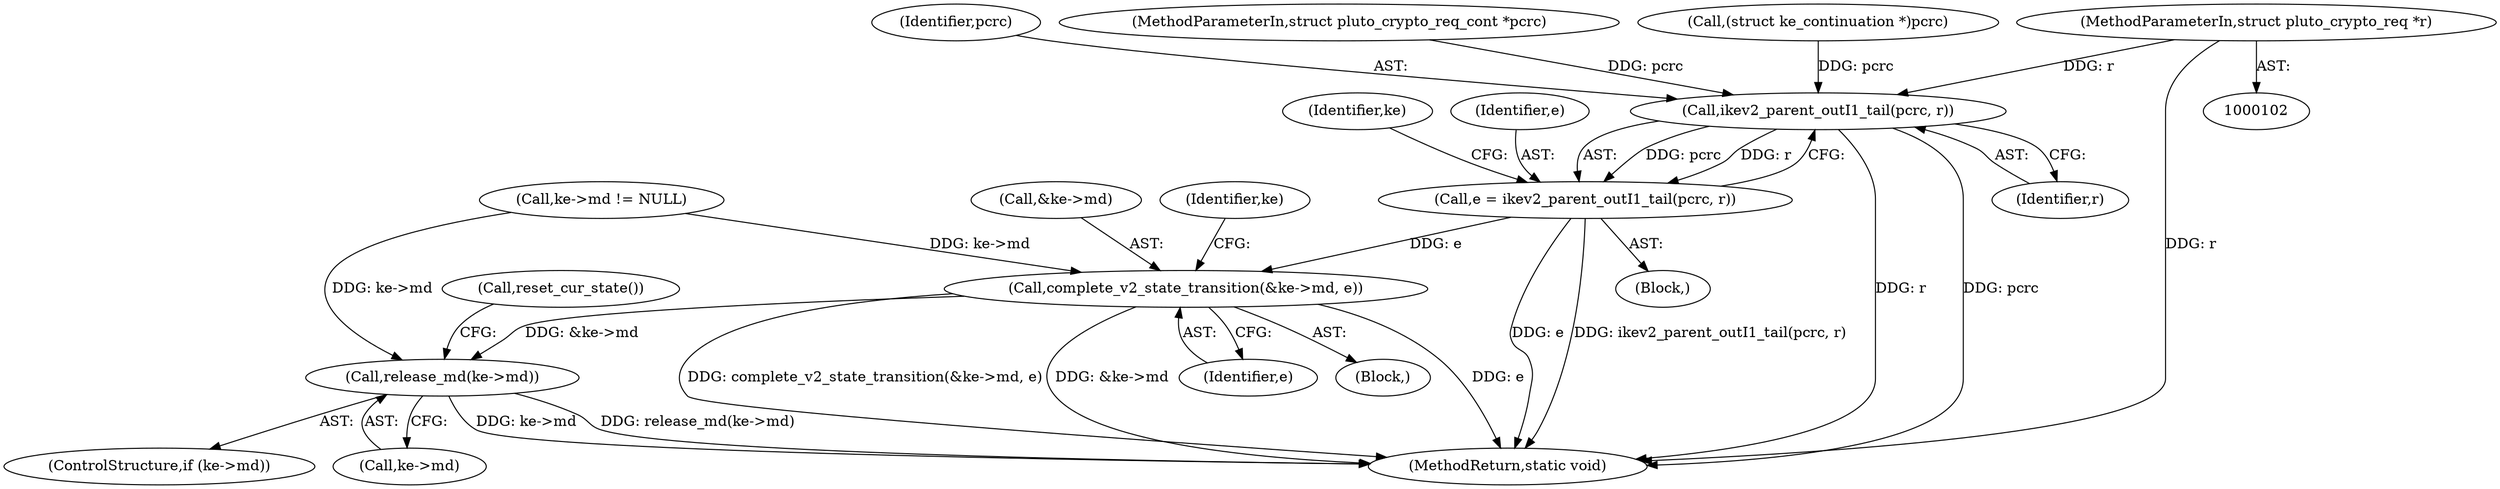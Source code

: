 digraph "0_libreswan_2899351224fe2940aec37d7656e1e392c0fe07f0_2@pointer" {
"1000104" [label="(MethodParameterIn,struct pluto_crypto_req *r)"];
"1000179" [label="(Call,ikev2_parent_outI1_tail(pcrc, r))"];
"1000177" [label="(Call,e = ikev2_parent_outI1_tail(pcrc, r))"];
"1000189" [label="(Call,complete_v2_state_transition(&ke->md, e))"];
"1000199" [label="(Call,release_md(ke->md))"];
"1000183" [label="(Call,ke->md != NULL)"];
"1000179" [label="(Call,ikev2_parent_outI1_tail(pcrc, r))"];
"1000103" [label="(MethodParameterIn,struct pluto_crypto_req_cont *pcrc)"];
"1000104" [label="(MethodParameterIn,struct pluto_crypto_req *r)"];
"1000203" [label="(Call,reset_cur_state())"];
"1000189" [label="(Call,complete_v2_state_transition(&ke->md, e))"];
"1000106" [label="(Block,)"];
"1000194" [label="(Identifier,e)"];
"1000190" [label="(Call,&ke->md)"];
"1000195" [label="(ControlStructure,if (ke->md))"];
"1000181" [label="(Identifier,r)"];
"1000188" [label="(Block,)"];
"1000110" [label="(Call,(struct ke_continuation *)pcrc)"];
"1000185" [label="(Identifier,ke)"];
"1000200" [label="(Call,ke->md)"];
"1000177" [label="(Call,e = ikev2_parent_outI1_tail(pcrc, r))"];
"1000180" [label="(Identifier,pcrc)"];
"1000178" [label="(Identifier,e)"];
"1000205" [label="(MethodReturn,static void)"];
"1000197" [label="(Identifier,ke)"];
"1000199" [label="(Call,release_md(ke->md))"];
"1000104" -> "1000102"  [label="AST: "];
"1000104" -> "1000205"  [label="DDG: r"];
"1000104" -> "1000179"  [label="DDG: r"];
"1000179" -> "1000177"  [label="AST: "];
"1000179" -> "1000181"  [label="CFG: "];
"1000180" -> "1000179"  [label="AST: "];
"1000181" -> "1000179"  [label="AST: "];
"1000177" -> "1000179"  [label="CFG: "];
"1000179" -> "1000205"  [label="DDG: r"];
"1000179" -> "1000205"  [label="DDG: pcrc"];
"1000179" -> "1000177"  [label="DDG: pcrc"];
"1000179" -> "1000177"  [label="DDG: r"];
"1000110" -> "1000179"  [label="DDG: pcrc"];
"1000103" -> "1000179"  [label="DDG: pcrc"];
"1000177" -> "1000106"  [label="AST: "];
"1000178" -> "1000177"  [label="AST: "];
"1000185" -> "1000177"  [label="CFG: "];
"1000177" -> "1000205"  [label="DDG: e"];
"1000177" -> "1000205"  [label="DDG: ikev2_parent_outI1_tail(pcrc, r)"];
"1000177" -> "1000189"  [label="DDG: e"];
"1000189" -> "1000188"  [label="AST: "];
"1000189" -> "1000194"  [label="CFG: "];
"1000190" -> "1000189"  [label="AST: "];
"1000194" -> "1000189"  [label="AST: "];
"1000197" -> "1000189"  [label="CFG: "];
"1000189" -> "1000205"  [label="DDG: &ke->md"];
"1000189" -> "1000205"  [label="DDG: e"];
"1000189" -> "1000205"  [label="DDG: complete_v2_state_transition(&ke->md, e)"];
"1000183" -> "1000189"  [label="DDG: ke->md"];
"1000189" -> "1000199"  [label="DDG: &ke->md"];
"1000199" -> "1000195"  [label="AST: "];
"1000199" -> "1000200"  [label="CFG: "];
"1000200" -> "1000199"  [label="AST: "];
"1000203" -> "1000199"  [label="CFG: "];
"1000199" -> "1000205"  [label="DDG: ke->md"];
"1000199" -> "1000205"  [label="DDG: release_md(ke->md)"];
"1000183" -> "1000199"  [label="DDG: ke->md"];
}
